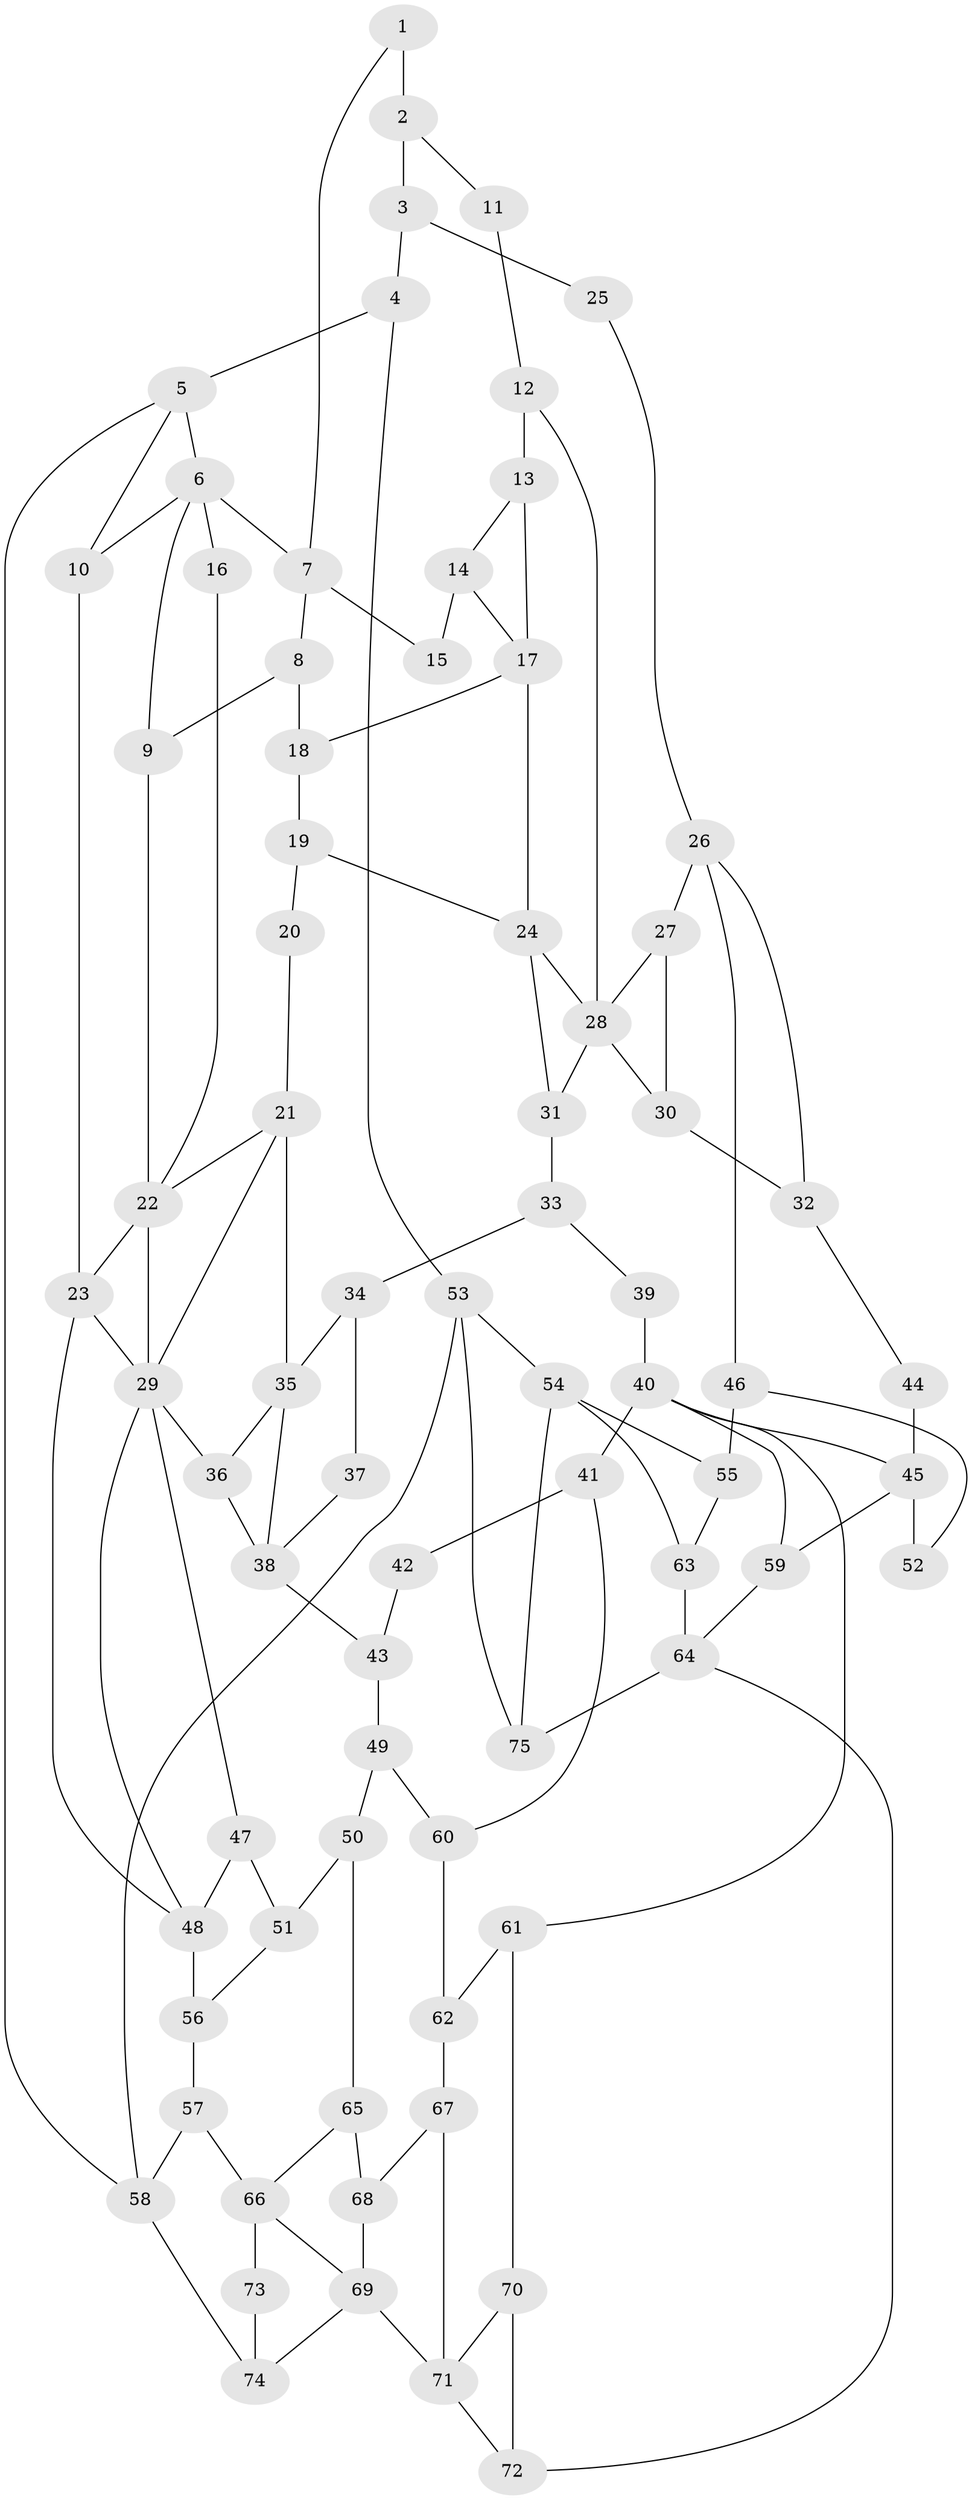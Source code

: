 // original degree distribution, {3: 0.013333333333333334, 4: 0.25333333333333335, 6: 0.24, 5: 0.49333333333333335}
// Generated by graph-tools (version 1.1) at 2025/38/03/09/25 02:38:29]
// undirected, 75 vertices, 121 edges
graph export_dot {
graph [start="1"]
  node [color=gray90,style=filled];
  1;
  2;
  3;
  4;
  5;
  6;
  7;
  8;
  9;
  10;
  11;
  12;
  13;
  14;
  15;
  16;
  17;
  18;
  19;
  20;
  21;
  22;
  23;
  24;
  25;
  26;
  27;
  28;
  29;
  30;
  31;
  32;
  33;
  34;
  35;
  36;
  37;
  38;
  39;
  40;
  41;
  42;
  43;
  44;
  45;
  46;
  47;
  48;
  49;
  50;
  51;
  52;
  53;
  54;
  55;
  56;
  57;
  58;
  59;
  60;
  61;
  62;
  63;
  64;
  65;
  66;
  67;
  68;
  69;
  70;
  71;
  72;
  73;
  74;
  75;
  1 -- 2 [weight=2.0];
  1 -- 7 [weight=1.0];
  2 -- 3 [weight=2.0];
  2 -- 11 [weight=2.0];
  3 -- 4 [weight=2.0];
  3 -- 25 [weight=2.0];
  4 -- 5 [weight=1.0];
  4 -- 53 [weight=1.0];
  5 -- 6 [weight=1.0];
  5 -- 10 [weight=1.0];
  5 -- 58 [weight=1.0];
  6 -- 7 [weight=1.0];
  6 -- 9 [weight=1.0];
  6 -- 10 [weight=1.0];
  6 -- 16 [weight=2.0];
  7 -- 8 [weight=1.0];
  7 -- 15 [weight=2.0];
  8 -- 9 [weight=1.0];
  8 -- 18 [weight=1.0];
  9 -- 22 [weight=1.0];
  10 -- 23 [weight=1.0];
  11 -- 12 [weight=1.0];
  12 -- 13 [weight=1.0];
  12 -- 28 [weight=1.0];
  13 -- 14 [weight=1.0];
  13 -- 17 [weight=1.0];
  14 -- 15 [weight=1.0];
  14 -- 17 [weight=1.0];
  16 -- 22 [weight=1.0];
  17 -- 18 [weight=1.0];
  17 -- 24 [weight=2.0];
  18 -- 19 [weight=1.0];
  19 -- 20 [weight=2.0];
  19 -- 24 [weight=2.0];
  20 -- 21 [weight=2.0];
  21 -- 22 [weight=1.0];
  21 -- 29 [weight=1.0];
  21 -- 35 [weight=2.0];
  22 -- 23 [weight=1.0];
  22 -- 29 [weight=1.0];
  23 -- 29 [weight=1.0];
  23 -- 48 [weight=1.0];
  24 -- 28 [weight=1.0];
  24 -- 31 [weight=1.0];
  25 -- 26 [weight=2.0];
  26 -- 27 [weight=1.0];
  26 -- 32 [weight=1.0];
  26 -- 46 [weight=2.0];
  27 -- 28 [weight=1.0];
  27 -- 30 [weight=1.0];
  28 -- 30 [weight=1.0];
  28 -- 31 [weight=1.0];
  29 -- 36 [weight=1.0];
  29 -- 47 [weight=1.0];
  29 -- 48 [weight=1.0];
  30 -- 32 [weight=1.0];
  31 -- 33 [weight=1.0];
  32 -- 44 [weight=1.0];
  33 -- 34 [weight=1.0];
  33 -- 39 [weight=1.0];
  34 -- 35 [weight=1.0];
  34 -- 37 [weight=1.0];
  35 -- 36 [weight=1.0];
  35 -- 38 [weight=1.0];
  36 -- 38 [weight=1.0];
  37 -- 38 [weight=2.0];
  38 -- 43 [weight=2.0];
  39 -- 40 [weight=2.0];
  40 -- 41 [weight=1.0];
  40 -- 45 [weight=1.0];
  40 -- 59 [weight=1.0];
  40 -- 61 [weight=1.0];
  41 -- 42 [weight=1.0];
  41 -- 60 [weight=1.0];
  42 -- 43 [weight=2.0];
  43 -- 49 [weight=1.0];
  44 -- 45 [weight=2.0];
  45 -- 52 [weight=2.0];
  45 -- 59 [weight=1.0];
  46 -- 52 [weight=1.0];
  46 -- 55 [weight=2.0];
  47 -- 48 [weight=1.0];
  47 -- 51 [weight=1.0];
  48 -- 56 [weight=3.0];
  49 -- 50 [weight=1.0];
  49 -- 60 [weight=1.0];
  50 -- 51 [weight=1.0];
  50 -- 65 [weight=1.0];
  51 -- 56 [weight=1.0];
  53 -- 54 [weight=1.0];
  53 -- 58 [weight=1.0];
  53 -- 75 [weight=1.0];
  54 -- 55 [weight=1.0];
  54 -- 63 [weight=2.0];
  54 -- 75 [weight=1.0];
  55 -- 63 [weight=2.0];
  56 -- 57 [weight=2.0];
  57 -- 58 [weight=1.0];
  57 -- 66 [weight=2.0];
  58 -- 74 [weight=1.0];
  59 -- 64 [weight=1.0];
  60 -- 62 [weight=1.0];
  61 -- 62 [weight=1.0];
  61 -- 70 [weight=1.0];
  62 -- 67 [weight=1.0];
  63 -- 64 [weight=2.0];
  64 -- 72 [weight=1.0];
  64 -- 75 [weight=1.0];
  65 -- 66 [weight=1.0];
  65 -- 68 [weight=1.0];
  66 -- 69 [weight=1.0];
  66 -- 73 [weight=2.0];
  67 -- 68 [weight=1.0];
  67 -- 71 [weight=2.0];
  68 -- 69 [weight=1.0];
  69 -- 71 [weight=2.0];
  69 -- 74 [weight=1.0];
  70 -- 71 [weight=1.0];
  70 -- 72 [weight=1.0];
  71 -- 72 [weight=1.0];
  73 -- 74 [weight=1.0];
}
